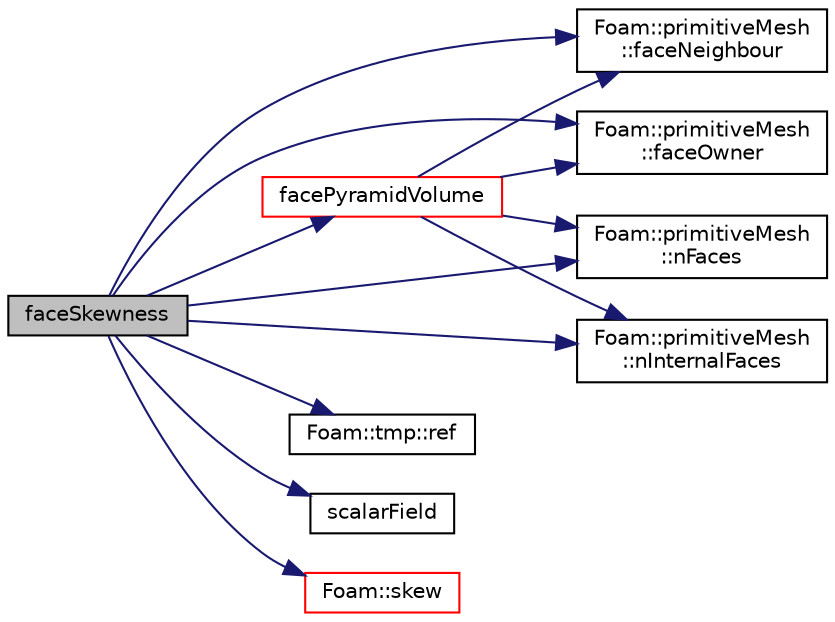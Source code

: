 digraph "faceSkewness"
{
  bgcolor="transparent";
  edge [fontname="Helvetica",fontsize="10",labelfontname="Helvetica",labelfontsize="10"];
  node [fontname="Helvetica",fontsize="10",shape=record];
  rankdir="LR";
  Node155 [label="faceSkewness",height=0.2,width=0.4,color="black", fillcolor="grey75", style="filled", fontcolor="black"];
  Node155 -> Node156 [color="midnightblue",fontsize="10",style="solid",fontname="Helvetica"];
  Node156 [label="Foam::primitiveMesh\l::faceNeighbour",height=0.2,width=0.4,color="black",URL="$a28685.html#acd9489a2ac1ec02451fef1f415386694",tooltip="Face face-neighbour addressing. "];
  Node155 -> Node157 [color="midnightblue",fontsize="10",style="solid",fontname="Helvetica"];
  Node157 [label="Foam::primitiveMesh\l::faceOwner",height=0.2,width=0.4,color="black",URL="$a28685.html#a95a88187f795e30779aa3bac679d9bfc",tooltip="Face face-owner addresing. "];
  Node155 -> Node158 [color="midnightblue",fontsize="10",style="solid",fontname="Helvetica"];
  Node158 [label="facePyramidVolume",height=0.2,width=0.4,color="red",URL="$a28689.html#aab4eea20bacd77eef1060af3f16adc26",tooltip="Generate face pyramid volume fields. "];
  Node158 -> Node156 [color="midnightblue",fontsize="10",style="solid",fontname="Helvetica"];
  Node158 -> Node157 [color="midnightblue",fontsize="10",style="solid",fontname="Helvetica"];
  Node158 -> Node185 [color="midnightblue",fontsize="10",style="solid",fontname="Helvetica"];
  Node185 [label="Foam::primitiveMesh\l::nFaces",height=0.2,width=0.4,color="black",URL="$a28685.html#abe602c985a3c9ffa67176e969e77ca6f"];
  Node158 -> Node200 [color="midnightblue",fontsize="10",style="solid",fontname="Helvetica"];
  Node200 [label="Foam::primitiveMesh\l::nInternalFaces",height=0.2,width=0.4,color="black",URL="$a28685.html#aa6c7965af1f30d16d9125deb981cbdb0"];
  Node155 -> Node185 [color="midnightblue",fontsize="10",style="solid",fontname="Helvetica"];
  Node155 -> Node200 [color="midnightblue",fontsize="10",style="solid",fontname="Helvetica"];
  Node155 -> Node174 [color="midnightblue",fontsize="10",style="solid",fontname="Helvetica"];
  Node174 [label="Foam::tmp::ref",height=0.2,width=0.4,color="black",URL="$a27077.html#aeaf81e641282874cef07f5b808efc83b",tooltip="Return non-const reference or generate a fatal error. "];
  Node155 -> Node184 [color="midnightblue",fontsize="10",style="solid",fontname="Helvetica"];
  Node184 [label="scalarField",height=0.2,width=0.4,color="black",URL="$a19442.html#afcd8855c276a98ae9604b35c8fb5b81e"];
  Node155 -> Node201 [color="midnightblue",fontsize="10",style="solid",fontname="Helvetica"];
  Node201 [label="Foam::skew",height=0.2,width=0.4,color="red",URL="$a21851.html#aec5060dc82b7727c5935153aa048b2c1"];
}
